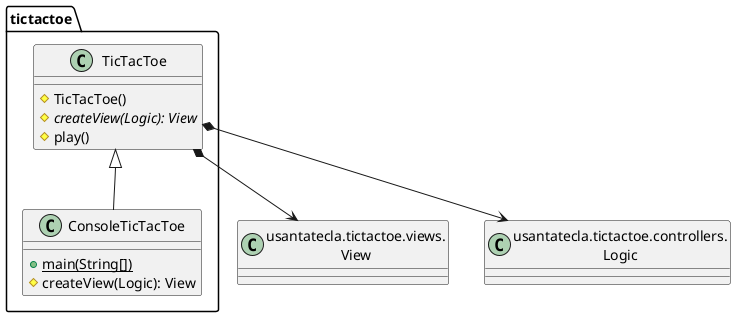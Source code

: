 @startuml paqueteTicTacToe
class View as "usantatecla.tictactoe.views.\nView" {}
class Logic as "usantatecla.tictactoe.controllers.\nLogic" {}

class tictactoe.TicTacToe{
  # TicTacToe()
  # {abstract} createView(Logic): View
  # play()
}
tictactoe.TicTacToe *-down-> View
tictactoe.TicTacToe *-down-> Logic

class tictactoe.ConsoleTicTacToe{
  + {static} main(String[])
  # createView(Logic): View
}
tictactoe.TicTacToe <|-down- tictactoe.ConsoleTicTacToe

@enduml

@startuml paqueteTicTactoeViews
enum Error as "usantatecla.tictactoe.types.\nError" {}
class Console as "usantatecla.utils.Console" {}

class tictactoe.views.ErrorView{
  + {static} MESSAGES: String[]
  # error: Error
  + ErrorView(Error)
}
tictactoe.views.ErrorView *-down-> Error

enum tictactoe.views.Message{
  + TITTLE
  + NUMBER_PLAYERS
  + SEPARATOR
  + VERTICAL_LINE_LEFT
  + VERTICAL_LINE_CENTERED
  + VERTICAL_LINE_RIGHT
  + ENTER_COORDINATE_TO_PUT
  + ENTER_COORDINATE_TO_REMOVE
  + COORDINATE_TO_PUT
  + COORDINATE_TO_REMOVE
  + COORDINATE_TO_MOVE
  + PLAYER_WIN
  + RESUME
  - message: String
  - Message(String)
  + getMessage(): String
  + write()
  + writeln()
  + toString(): String
}

tictactoe.views.Message .down.> Console

abstract class tictactoe.views.View {
  + interact()
  # {abstract} start()
  # {abstract} play()
  # {abstract} isResumed(): boolean
}

@enduml

@startuml paqueteTicTactoeViewsConsole
abstract class View as "usantatecla.tictactoe.views.\nView" {}
class Coordinate as "usantatecla.tictactoe.models.\nCoordinate" {}
class Error as "usantatecla.tictactoe.types.\nError" {}
class Token as "usantatecla.tictactoe.types.\nToken" {}
class Message as "usantatecla.tictactoe.views.\nMessage" {}
class ErrorView as "usantatecla.tictactoe.views.\nErrorView" {}
class Logic as "usantatecla.tictactoe.controllers.\nLogic" {}
class Console as "usantatecla.utils.\nConsole" {}
class YesNoDialog as "usantatecla.utils.\nYesNoDialog" {}
class LimitedIntDialog as "usantatecla.utils.\nLimitedIntDialog" {}

class tictactoe.views.console.ConsoleView{
  + ConsoleView(Logic)
  # start()
  # play()
  # isResumed(): boolean
}
tictactoe.views.console.ConsoleView *-up-|> View
tictactoe.views.console.ConsoleView *-down-> tictactoe.views.console.StartView
tictactoe.views.console.ConsoleView *-down-> tictactoe.views.console.PlayView
tictactoe.views.console.ConsoleView *-down-> tictactoe.views.console.ResumeView

class tictactoe.views.console.SubView {
  # logic: Logic
  ~ SubView(Logic)
}
tictactoe.views.console.SubView *-down-> Logic

class tictactoe.views.console.StartView {
  ~ StartView(Logic)
  ~ interact(): void
}
tictactoe.views.console.StartView -up-|> tictactoe.views.console.SubView
tictactoe.views.console.StartView .down.> tictactoe.views.console.GameView
tictactoe.views.console.StartView .down.> Message
tictactoe.views.console.StartView .down.> LimitedIntDialog

class tictactoe.views.console.PlayView {
  ~ PlayView(Logic)
  ~ interact()
  - put()
  - move()
}
tictactoe.views.console.PlayView -up-|> tictactoe.views.console.SubView
tictactoe.views.console.PlayView .down.> tictactoe.views.console.GameView
tictactoe.views.console.PlayView .down.> tictactoe.views.console.TokenView
tictactoe.views.console.PlayView .down.> tictactoe.views.console.CoordinateView
tictactoe.views.console.PlayView .down.> tictactoe.views.console.ErrorView
tictactoe.views.console.PlayView .down.> Coordinate
tictactoe.views.console.PlayView .down.> Message
tictactoe.views.console.PlayView .down.> Error

class  tictactoe.views.console.ResumeView {
  + ResumeView(Logic)
  ~ interact(): boolean
}
tictactoe.views.console.ResumeView -up-|> tictactoe.views.console.SubView
tictactoe.views.console.ResumeView .down.> Message
tictactoe.views.console.ResumeView .down.> YesNoDialog

class tictactoe.views.console.CoordinateView {
  + read(String): Coordinate
}
tictactoe.views.console.CoordinateView .down.> tictactoe.views.console.ErrorView
tictactoe.views.console.CoordinateView .down.> Console
tictactoe.views.console.CoordinateView .down.> Error
tictactoe.views.console.CoordinateView .down.> Coordinate

class tictactoe.views.console.ErrorView {
  ~ ErrorView(Error)
  ~ writeln()
}
tictactoe.views.console.ErrorView .down.> Error
tictactoe.views.console.ErrorView .down.> Console
ErrorView <|-down- tictactoe.views.console.ErrorView

class tictactoe.views.console.GameView {
  ~ GameView(Logic)
  ~ write()
}
tictactoe.views.console.GameView *-down-> Logic
tictactoe.views.console.GameView .down.> tictactoe.views.console.TokenView
tictactoe.views.console.GameView .down.> Coordinate
tictactoe.views.console.GameView .down.> Message

class tictactoe.views.console.TokenView {
  + {static} SYMBOLS: char[]
  ~ TokenView(Token)
  ~ write()
}
tictactoe.views.console.StartView *-down-> Token
tictactoe.views.console.StartView .down.> Console

@enduml

@startuml paqueteTicTactoeViewsGraphics

abstract class View as "usantatecla.tictactoe.views.\nView"

class tictactoe.views.graphics.GraphicsView {
  + GraphicsView(Logic)
  # start()
  # play()
  # isResumed(): boolean
}
tictactoe.views.graphics.GraphicsView -up-|> View

@enduml

@startuml paqueteTicTactoeModels
class ClosedInterval as "usantatecla.utils.\nClosedInterval" {}
class ConcreteCoordinate as "usantatecla.utils.\nConcreteCoordinate" {}
class Direction as "usantatecla.utils.\nDirection" {}
enum Error as "usantatecla.tictactoe.types.\nError" {}
enum Token as "usantatecla.tictactoe.types.\nToken" {}

class tictactoe.models.Game {
  + Game()
  + reset()
  + setUsers(int)
  + isBoardComplete(): boolean
  + isUser(): boolean
  + put(Coordinate): Error
  + move(Coordinate, Coordinate): Error
  + next()
  + isTicTacToe(): boolean
  + getToken(Coordinate): Token
  + getToken(): Token
  + getMaxPlayers(): int
}
tictactoe.models.Game *-down-> tictactoe.models.Board
tictactoe.models.Game *-down-> tictactoe.models.Turn
tictactoe.models.Game .down.> tictactoe.models.Coordinate
tictactoe.models.Game .down.> Error

class tictactoe.models.Board {
  + Board()
  ~ reset()
  ~ getToken(Coordinate): Token
  ~ isCompleted(): boolean
  ~ put(Coordinate, Token)
  ~ move(Coordinate, Coordinate)
  - remove(Coordinate)
  ~ isOccupied(Coordinate, Token): boolean
  ~ isEmpty(Coordinate): boolean
  ~ isTicTacToe(Token): boolean
  - getCoordinates(Token): List<Coordinate>
}

tictactoe.models.Board *-down-> "*" Token
tictactoe.models.Board .down.> tictactoe.models.Coordinate
tictactoe.models.Board .down.> Direction

class tictactoe.models.Turn {
  + {static} NUM_PLAYERS: int
  - active: int
  - users: int
  ~ Turn(Board)
  ~ setUsers(int)
  ~ next()
  ~ isUser(): boolean
  ~ put(Coordinate): Error
  - getPlayer(): Player
  ~ move(Coordinate, Coordinate): Error
  ~ getToken(): Token
}

tictactoe.models.Turn *-down-> "*" tictactoe.models.Player
tictactoe.models.Turn *-down-> tictactoe.models.Board
tictactoe.models.Turn .down.-> tictactoe.models.Coordinate
tictactoe.models.Turn .down.-> Token
tictactoe.models.Turn .down.-> Error

class tictactoe.models.Coordinate {
  ~ {static} NULL_COORDINATE: Coordinate
  + {static} DIMENSION: int
  ~ {static} LIMITS: ClosedInterval
  + Coordinate()
  + Coordinate(int, int)
  + isNull(): boolean
  + isValid(): Error
  + getDirection(Coordinate): Direction
  ~ inInverseDiagonal(): boolean
  + random()
  + equals(Object): boolean
}
ConcreteCoordinate <|-down- tictactoe.models.Coordinate
tictactoe.models.Coordinate .down.> Error
tictactoe.models.Coordinate .down.> Direction
tictactoe.models.Coordinate .down.> ClosedInterval

class tictactoe.models.Player{
  ~ Player(Token, Board)
  ~ put(Coordinate): Error
  ~ move(Coordinate, Coordinate): Error
  ~ getToken(): Token
}
tictactoe.models.Player *-down-> Token
tictactoe.models.Player *-down-> tictactoe.models.Board
tictactoe.models.Player .down.> tictactoe.models.Coordinate
tictactoe.models.Player .down.> Error

@enduml

@startuml paqueteTypes

enum tictactoe.types.Error {
  + NOT_EMPTY
  + NOT_OWNER
  + SAME_COORDINATES
  + WRONG_COORDINATES
  + NULL
  + isNull(): boolean
}

enum tictactoe.types.Token {
  + X
  + O
  + NULL
  + isNull(): boolean
  + {static} get(int): Token
}
tictactoe.types.Token .down.> ClosedInterval

@enduml

@startuml paqueteTicTactoeControllers
class Game as "usantatecla.tictactoe.models.\nGame" {}
class Coordinate as "usantatecla.tictactoe.models.\nCoordinate" {}
class Error as "usantatecla.tictactoe.types.\nError" {}
class Token as "usantatecla.tictactoe.types.\nToken" {}

class tictactoe.controllers.Controller {
  ~ Controller(Game)
  + getToken(Coordinate): Token
}
tictactoe.controllers.Controller *-down-> Game

class tictactoe.controllers.Logic {
  + Logic()
  + getMaxPlayers(): int
  + setUsers(int)
  + getToken(): Token
  + next()
  + isBoardComplete(): boolean
  + isTicTacToe(): boolean
  + isUser(): boolean
  + put(Coordinate): Error
  + move(Coordinate, Coordinate): Error
  + getToken(Coordinate): Token
  + resume()
}
tictactoe.controllers.Logic *-down-> Game
tictactoe.controllers.Logic *-down-> tictactoe.controllers.StartController
tictactoe.controllers.Logic *-down-> tictactoe.controllers.PlayController
tictactoe.controllers.Logic *-down-> tictactoe.controllers.ResumeController

class  tictactoe.controllers.StartController{
  + StartController(Game)
  + setUsers(int)
  + getMaxPlayers(): int
}
tictactoe.controllers.Controller <|-down- tictactoe.controllers.StartController
tictactoe.controllers.StartController .down.> Game

class tictactoe.controllers.PlayController {
  + PlayController(Game)
  + isBoardComplete(): boolean
  + isTicTacToe(): boolean
  + getToken(): Token
  + isUser(): boolean
  + put(Coordinate): Error
  + move(Coordinate,Coordinate): Error
}
tictactoe.controllers.Controller <|-down- tictactoe.controllers.PlayController
tictactoe.controllers.PlayController .down.> Coordinate
tictactoe.controllers.PlayController .down.> Error
tictactoe.controllers.PlayController .down.> Game
tictactoe.controllers.PlayController .down.> Token

class  tictactoe.controllers.ResumeController{
  + ResumeController(Game)
  + resume()
}
tictactoe.controllers.Controller <|-down- tictactoe.controllers.ResumeController
tictactoe.controllers.ResumeController .down.> Game
@enduml

@startuml paqueteUtils

class BufferedReader as "java.io.BufferedReader"{}

class usantatecla.utils.ClosedInterval{
  - min: int
  - max: int
  + ClosedInterval(int,int)
  + isIncluded(int): boolean
  + toString(): String
}

enum usantatecla.utils.Direction{
  VERTICAL
  HORIZONTAL
  MAIN_DIAGONAL
  INVERSE_DIAGONAL
  NULL
}

interface usantatecla.utils.Coordinate {
  ~ isNull(): boolean
  ~ getDirection(Coordinate): Direction
  ~ inHorizontal(Coordinate): boolean
  ~ inVertical(Coordinate): boolean
  ~ inMainDiagonal(): boolean
}
usantatecla.utils.Coordinate .down.> usantatecla.utils.Direction

class usantatecla.utils.ConcreteCoordinate{
  # row: int
  # column: int
  - {static} ROW: String
  - {static} COLUMN: String
  # ConcreteCoordinate()
  # ConcreteCoordinate(int,int)
  + isNull(): boolean
  + getDirection(Coordinate): Direction
  + inHorizontal(Coordinate): boolean
  + inVertical(Coordinate): boolean
  + inMainDiagonal(): boolean
  # read(String)
  + getRow(): int
  + getColumn(): int
  + hashCode(): int
  + equals(Object): boolean
  + toString(): String
}

usantatecla.utils.Coordinate <|-down- usantatecla.utils.ConcreteCoordinate
usantatecla.utils.ConcreteCoordinate .down.> usantatecla.utils.Direction
usantatecla.utils.ConcreteCoordinate .down.> usantatecla.utils.Console

class usantatecla.utils.NullCoordinate{
  - {static} instance: NullCoordinate
  + {static} getInstance(): Coordinate
  + isNull(): boolean
  + getDirection(Coordinate): Direction
  + inHorizontal(Coordinate): boolean
  + inVertical(Coordinate): boolean
  + inMainDiagonal(): boolean
  + hashCode(): int
  + equals(Object): boolean
  + toString(): String
}
usantatecla.utils.Coordinate <|-down- usantatecla.utils.NullCoordinate
usantatecla.utils.NullCoordinate .down.> usantatecla.utils.Direction

class usantatecla.utils.Console{
  - {static} console: Console
  + {static} getInstance(): Console
  - readString(String): String
  + readString(): String
  + readInt(String): int
  ~ readChar(String): char
  + writeln()
  + write(String)
  + write(int)
  + writeln(String)
  + writeln(int)
  + write(char)
  - writeError(String)
}
usantatecla.utils.Console *-down-> BufferedReader

class usantatecla.utils.LimitedIntDialog{
  - LIMITS: ClosedInterval
  - {static} ERROR_MESSAGE: String
  + LimitedIntDialog(int,int)
  + read(String): int
}
usantatecla.utils.LimitedIntDialog *-down-> usantatecla.utils.ClosedInterval
usantatecla.utils.LimitedIntDialog .down.> usantatecla.utils.Console

class usantatecla.utils.YesNoDialog{
  - {static} AFIRMATIVE: char
  - {static} NEGATIVE: char
  - {static} SUFFIX: String
  - {static} MESSAGE: String
  - answer: char
  + read(String): boolean
  - isAffirmative(): boolean
  - getAnswer(): char
  - isNegative(): boolean
}
usantatecla.utils.YesNoDialog .down.> usantatecla.utils.Console
@enduml
